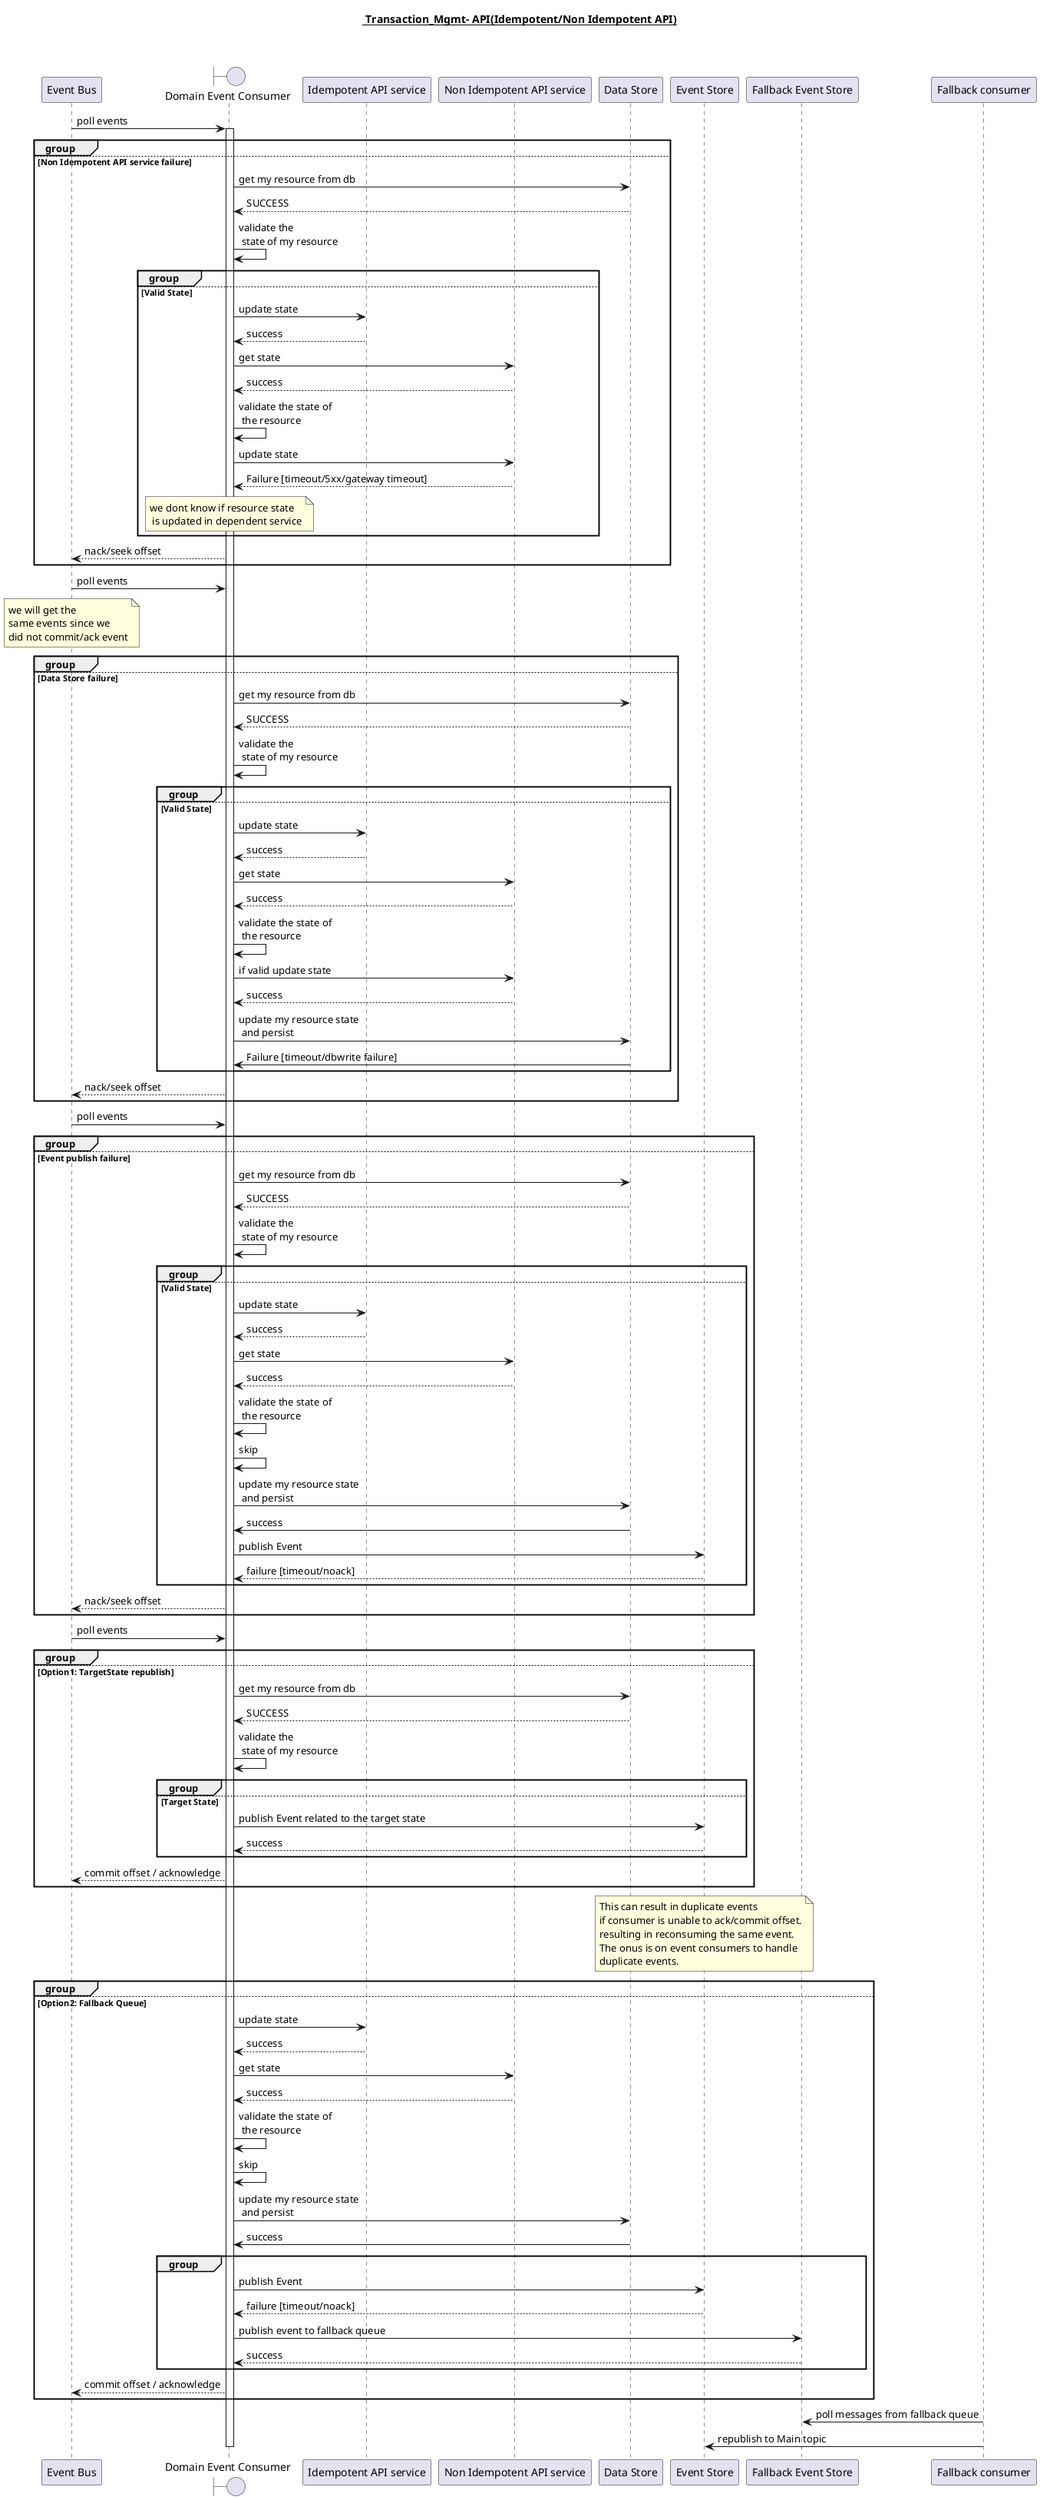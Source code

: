 @startuml


title  __ Transaction_Mgmt- API(Idempotent/Non Idempotent API)__\n\n

participant "Event Bus" as eventbus
boundary "Domain Event Consumer" as api1
participant "Idempotent API service" as api2
participant "Non Idempotent API service" as api3
participant "Data Store" as db
participant "Event Store" as kafka
participant "Fallback Event Store" as fq
participant "Fallback consumer" as fqcon



eventbus -> api1 : poll events

activate api1

    group
    else Non Idempotent API service failure
      api1 -> db : get my resource from db
      db --> api1 : SUCCESS

      api1 -> api1 : validate the \n state of my resource

          group
          else Valid State
            api1 -> api2 : update state
            api2 -->  api1 : success

            api1 -> api3 : get state
            api3 --> api1 : success

            api1 -> api1 : validate the state of \n the resource

            api1 -> api3 : update state
            api3 --> api1 : Failure [timeout/5xx/gateway timeout]

            note over api1
              we dont know if resource state
               is updated in dependent service
            end note
            end
            api1 --> eventbus : nack/seek offset
      end




eventbus -> api1 : poll events

note over eventbus
we will get the
same events since we
did not commit/ack event
end note


group
else Data Store failure
  api1 -> db : get my resource from db
  db --> api1 : SUCCESS

  api1 -> api1 : validate the \n state of my resource

      group
      else Valid State
        api1 -> api2 : update state
        api2 -->  api1 : success

        api1 -> api3 : get state
        api3 --> api1 : success

        api1 -> api1 : validate the state of \n the resource

        api1 -> api3 : if valid update state
        api3 --> api1 : success

        api1 -> db : update my resource state \n and persist
        db -> api1 : Failure [timeout/dbwrite failure]

        end
        api1 --> eventbus : nack/seek offset
  end

eventbus -> api1 : poll events

  group
  else Event publish failure
    api1 -> db : get my resource from db
    db --> api1 : SUCCESS

    api1 -> api1 : validate the \n state of my resource

    group
        else Valid State
          api1 -> api2 : update state
          api2 -->  api1 : success

          api1 -> api3 : get state
          api3 --> api1 : success

          api1 -> api1 : validate the state of \n the resource
          api1 -> api1 : skip


          api1 -> db : update my resource state \n and persist
          db -> api1 : success

          api1 -> kafka : publish Event
          kafka --> api1 : failure [timeout/noack]

          end
          api1 --> eventbus : nack/seek offset
    end

    eventbus -> api1 : poll events

      group
        else Option1: TargetState republish
          api1 -> db : get my resource from db
          db --> api1 : SUCCESS

          api1 -> api1 : validate the \n state of my resource

              group
              else Target State
                api1 -> kafka : publish Event related to the target state
                kafka --> api1 : success
                end
                api1 --> eventbus : commit offset / acknowledge
        end

        note over kafka
            This can result in duplicate events
            if consumer is unable to ack/commit offset.
            resulting in reconsuming the same event.
            The onus is on event consumers to handle
            duplicate events.
        end note

        group
            else Option2: Fallback Queue
              api1 -> api2 : update state
              api2 -->  api1 : success

              api1 -> api3 : get state
              api3 --> api1 : success

              api1 -> api1 : validate the state of \n the resource
              api1 -> api1 : skip


              api1 -> db : update my resource state \n and persist
              db -> api1 : success

              group

              api1 -> kafka : publish Event
              kafka --> api1 : failure [timeout/noack]

              api1 -> fq : publish event to fallback queue
              fq --> api1 : success
              end

              api1 --> eventbus : commit offset / acknowledge
         end

         fqcon -> fq : poll messages from fallback queue
         fqcon -> kafka : republish to Main topic



deactivate api1

@enduml
